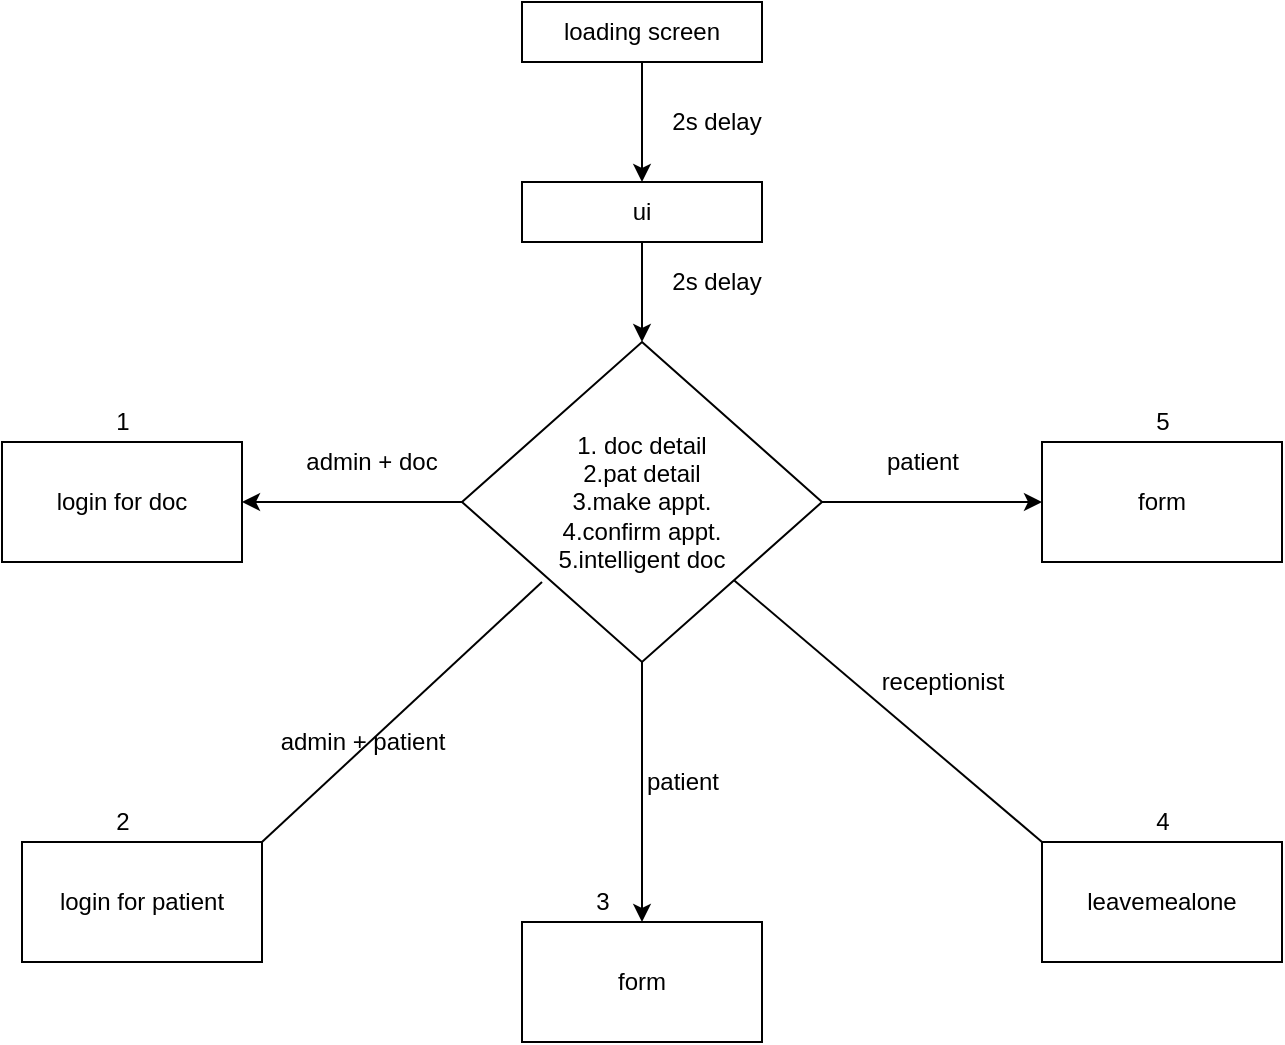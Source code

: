 <mxfile version="13.6.2" type="device"><diagram id="_S3pHIR7mjjs9VSfQLQi" name="Page-1"><mxGraphModel dx="1221" dy="682" grid="1" gridSize="10" guides="1" tooltips="1" connect="1" arrows="1" fold="1" page="1" pageScale="1" pageWidth="850" pageHeight="1100" math="0" shadow="0"><root><mxCell id="0"/><mxCell id="1" parent="0"/><mxCell id="7-LubkrSGCIGdJGcLA9A-3" value="" style="edgeStyle=orthogonalEdgeStyle;rounded=0;orthogonalLoop=1;jettySize=auto;html=1;" edge="1" parent="1" source="7-LubkrSGCIGdJGcLA9A-1" target="7-LubkrSGCIGdJGcLA9A-2"><mxGeometry relative="1" as="geometry"/></mxCell><mxCell id="7-LubkrSGCIGdJGcLA9A-1" value="loading screen" style="rounded=0;whiteSpace=wrap;html=1;" vertex="1" parent="1"><mxGeometry x="320" y="40" width="120" height="30" as="geometry"/></mxCell><mxCell id="7-LubkrSGCIGdJGcLA9A-5" value="" style="edgeStyle=orthogonalEdgeStyle;rounded=0;orthogonalLoop=1;jettySize=auto;html=1;" edge="1" parent="1" source="7-LubkrSGCIGdJGcLA9A-2"><mxGeometry relative="1" as="geometry"><mxPoint x="380" y="210" as="targetPoint"/></mxGeometry></mxCell><mxCell id="7-LubkrSGCIGdJGcLA9A-2" value="ui" style="whiteSpace=wrap;html=1;rounded=0;" vertex="1" parent="1"><mxGeometry x="320" y="130" width="120" height="30" as="geometry"/></mxCell><mxCell id="7-LubkrSGCIGdJGcLA9A-6" value="2s delay" style="text;html=1;strokeColor=none;fillColor=none;align=center;verticalAlign=middle;whiteSpace=wrap;rounded=0;" vertex="1" parent="1"><mxGeometry x="385" y="90" width="65" height="20" as="geometry"/></mxCell><mxCell id="7-LubkrSGCIGdJGcLA9A-7" value="2s delay" style="text;html=1;strokeColor=none;fillColor=none;align=center;verticalAlign=middle;whiteSpace=wrap;rounded=0;" vertex="1" parent="1"><mxGeometry x="385" y="170" width="65" height="20" as="geometry"/></mxCell><mxCell id="7-LubkrSGCIGdJGcLA9A-11" value="" style="edgeStyle=orthogonalEdgeStyle;rounded=0;orthogonalLoop=1;jettySize=auto;html=1;" edge="1" parent="1" source="7-LubkrSGCIGdJGcLA9A-8" target="7-LubkrSGCIGdJGcLA9A-10"><mxGeometry relative="1" as="geometry"/></mxCell><mxCell id="7-LubkrSGCIGdJGcLA9A-13" value="" style="edgeStyle=orthogonalEdgeStyle;rounded=0;orthogonalLoop=1;jettySize=auto;html=1;" edge="1" parent="1" source="7-LubkrSGCIGdJGcLA9A-8" target="7-LubkrSGCIGdJGcLA9A-12"><mxGeometry relative="1" as="geometry"/></mxCell><mxCell id="7-LubkrSGCIGdJGcLA9A-15" value="" style="edgeStyle=orthogonalEdgeStyle;rounded=0;orthogonalLoop=1;jettySize=auto;html=1;" edge="1" parent="1" source="7-LubkrSGCIGdJGcLA9A-8" target="7-LubkrSGCIGdJGcLA9A-14"><mxGeometry relative="1" as="geometry"/></mxCell><mxCell id="7-LubkrSGCIGdJGcLA9A-8" value="1. doc detail&lt;br&gt;2.pat detail&lt;br&gt;3.make appt.&lt;br&gt;4.confirm appt.&lt;br&gt;5.intelligent doc" style="rhombus;whiteSpace=wrap;html=1;" vertex="1" parent="1"><mxGeometry x="290" y="210" width="180" height="160" as="geometry"/></mxCell><mxCell id="7-LubkrSGCIGdJGcLA9A-10" value="form" style="whiteSpace=wrap;html=1;" vertex="1" parent="1"><mxGeometry x="580" y="260" width="120" height="60" as="geometry"/></mxCell><mxCell id="7-LubkrSGCIGdJGcLA9A-12" value="login for doc" style="whiteSpace=wrap;html=1;" vertex="1" parent="1"><mxGeometry x="60" y="260" width="120" height="60" as="geometry"/></mxCell><mxCell id="7-LubkrSGCIGdJGcLA9A-14" value="form" style="whiteSpace=wrap;html=1;" vertex="1" parent="1"><mxGeometry x="320" y="500" width="120" height="60" as="geometry"/></mxCell><mxCell id="7-LubkrSGCIGdJGcLA9A-17" value="" style="endArrow=none;html=1;" edge="1" parent="1"><mxGeometry width="50" height="50" relative="1" as="geometry"><mxPoint x="190" y="460" as="sourcePoint"/><mxPoint x="330" y="330" as="targetPoint"/></mxGeometry></mxCell><mxCell id="7-LubkrSGCIGdJGcLA9A-18" value="" style="endArrow=none;html=1;exitX=0;exitY=0;exitDx=0;exitDy=0;" edge="1" parent="1" source="7-LubkrSGCIGdJGcLA9A-20" target="7-LubkrSGCIGdJGcLA9A-8"><mxGeometry width="50" height="50" relative="1" as="geometry"><mxPoint x="580" y="450" as="sourcePoint"/><mxPoint x="425" y="330" as="targetPoint"/></mxGeometry></mxCell><mxCell id="7-LubkrSGCIGdJGcLA9A-19" value="login for patient" style="rounded=0;whiteSpace=wrap;html=1;" vertex="1" parent="1"><mxGeometry x="70" y="460" width="120" height="60" as="geometry"/></mxCell><mxCell id="7-LubkrSGCIGdJGcLA9A-20" value="leavemealone" style="rounded=0;whiteSpace=wrap;html=1;" vertex="1" parent="1"><mxGeometry x="580" y="460" width="120" height="60" as="geometry"/></mxCell><mxCell id="7-LubkrSGCIGdJGcLA9A-21" value="admin + doc" style="text;html=1;strokeColor=none;fillColor=none;align=center;verticalAlign=middle;whiteSpace=wrap;rounded=0;" vertex="1" parent="1"><mxGeometry x="210" y="260" width="70" height="20" as="geometry"/></mxCell><mxCell id="7-LubkrSGCIGdJGcLA9A-25" value="admin + patient" style="text;html=1;align=center;verticalAlign=middle;resizable=0;points=[];autosize=1;" vertex="1" parent="1"><mxGeometry x="190" y="400" width="100" height="20" as="geometry"/></mxCell><mxCell id="7-LubkrSGCIGdJGcLA9A-26" value="patient" style="text;html=1;align=center;verticalAlign=middle;resizable=0;points=[];autosize=1;" vertex="1" parent="1"><mxGeometry x="375" y="420" width="50" height="20" as="geometry"/></mxCell><mxCell id="7-LubkrSGCIGdJGcLA9A-27" value="receptionist" style="text;html=1;align=center;verticalAlign=middle;resizable=0;points=[];autosize=1;" vertex="1" parent="1"><mxGeometry x="490" y="370" width="80" height="20" as="geometry"/></mxCell><mxCell id="7-LubkrSGCIGdJGcLA9A-28" value="patient" style="text;html=1;align=center;verticalAlign=middle;resizable=0;points=[];autosize=1;" vertex="1" parent="1"><mxGeometry x="495" y="260" width="50" height="20" as="geometry"/></mxCell><mxCell id="7-LubkrSGCIGdJGcLA9A-29" value="1" style="text;html=1;align=center;verticalAlign=middle;resizable=0;points=[];autosize=1;" vertex="1" parent="1"><mxGeometry x="110" y="240" width="20" height="20" as="geometry"/></mxCell><mxCell id="7-LubkrSGCIGdJGcLA9A-30" value="2" style="text;html=1;align=center;verticalAlign=middle;resizable=0;points=[];autosize=1;" vertex="1" parent="1"><mxGeometry x="110" y="440" width="20" height="20" as="geometry"/></mxCell><mxCell id="7-LubkrSGCIGdJGcLA9A-31" value="3" style="text;html=1;align=center;verticalAlign=middle;resizable=0;points=[];autosize=1;" vertex="1" parent="1"><mxGeometry x="350" y="480" width="20" height="20" as="geometry"/></mxCell><mxCell id="7-LubkrSGCIGdJGcLA9A-32" value="4" style="text;html=1;align=center;verticalAlign=middle;resizable=0;points=[];autosize=1;" vertex="1" parent="1"><mxGeometry x="630" y="440" width="20" height="20" as="geometry"/></mxCell><mxCell id="7-LubkrSGCIGdJGcLA9A-33" value="5" style="text;html=1;align=center;verticalAlign=middle;resizable=0;points=[];autosize=1;" vertex="1" parent="1"><mxGeometry x="630" y="240" width="20" height="20" as="geometry"/></mxCell></root></mxGraphModel></diagram></mxfile>